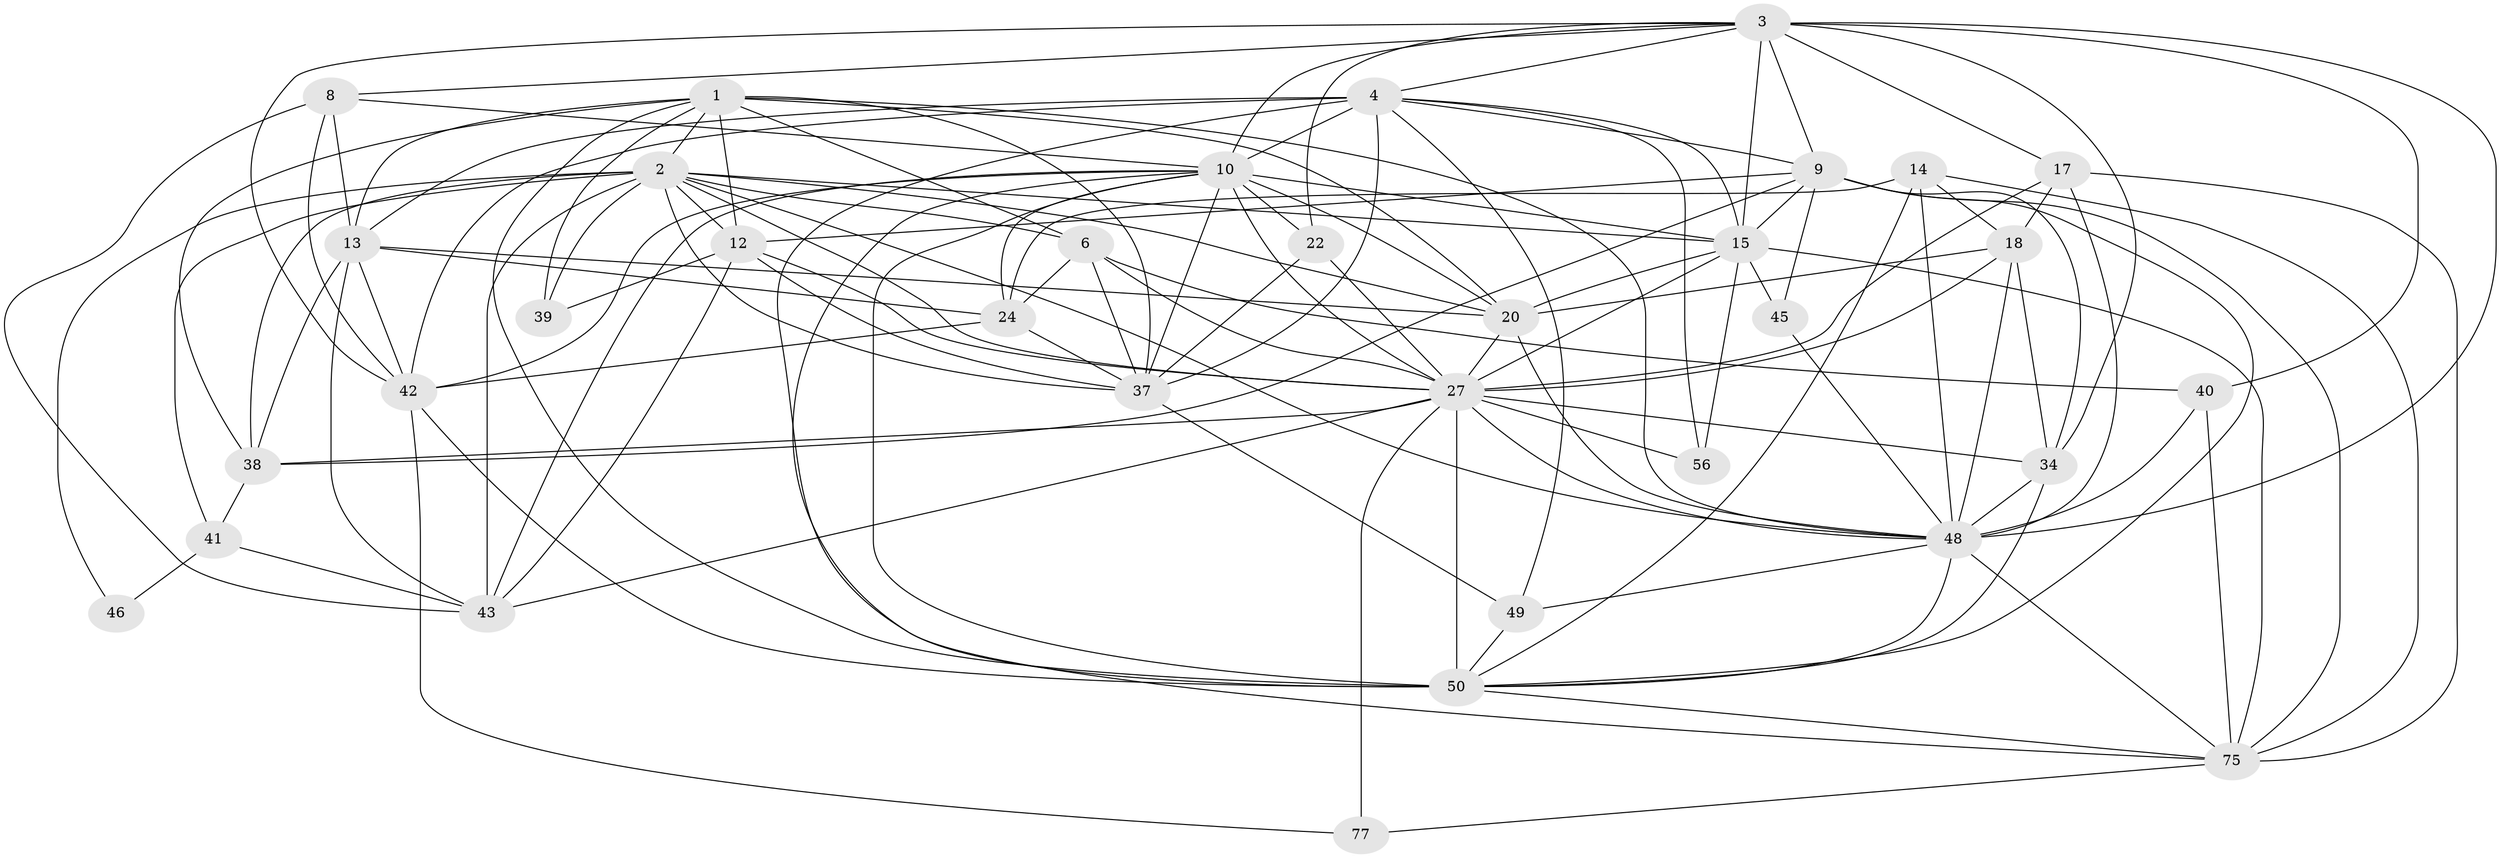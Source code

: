 // original degree distribution, {5: 0.1724137931034483, 3: 0.3017241379310345, 2: 0.11206896551724138, 4: 0.28448275862068967, 8: 0.02586206896551724, 7: 0.04310344827586207, 6: 0.0603448275862069}
// Generated by graph-tools (version 1.1) at 2025/18/03/04/25 18:18:32]
// undirected, 34 vertices, 124 edges
graph export_dot {
graph [start="1"]
  node [color=gray90,style=filled];
  1 [super="+87+5+66+16+96"];
  2 [super="+29"];
  3 [super="+55+54"];
  4 [super="+28+69+57"];
  6 [super="+64"];
  8 [super="+102"];
  9 [super="+86+51"];
  10 [super="+11"];
  12 [super="+47+104"];
  13 [super="+60"];
  14 [super="+30"];
  15 [super="+116+33+32"];
  17 [super="+19"];
  18 [super="+31+99"];
  20 [super="+98+91+21"];
  22;
  24 [super="+35"];
  27 [super="+115+83+113+84+81"];
  34 [super="+73"];
  37 [super="+52+61+80"];
  38 [super="+78+67"];
  39;
  40;
  41;
  42 [super="+74+82"];
  43 [super="+111+108"];
  45;
  46;
  48 [super="+62+53"];
  49 [super="+71"];
  50 [super="+65+58"];
  56 [super="+92"];
  75 [super="+95"];
  77 [super="+114"];
  1 -- 20;
  1 -- 37 [weight=2];
  1 -- 2;
  1 -- 38;
  1 -- 39;
  1 -- 13;
  1 -- 48 [weight=3];
  1 -- 6;
  1 -- 12;
  1 -- 50 [weight=3];
  2 -- 39;
  2 -- 15;
  2 -- 6;
  2 -- 37;
  2 -- 41;
  2 -- 43;
  2 -- 46;
  2 -- 20;
  2 -- 38;
  2 -- 12;
  2 -- 27;
  2 -- 48;
  3 -- 40;
  3 -- 22;
  3 -- 15 [weight=2];
  3 -- 34 [weight=3];
  3 -- 48;
  3 -- 4;
  3 -- 8;
  3 -- 9;
  3 -- 17;
  3 -- 42;
  3 -- 10 [weight=4];
  4 -- 56;
  4 -- 49;
  4 -- 42 [weight=3];
  4 -- 13;
  4 -- 9;
  4 -- 37;
  4 -- 50;
  4 -- 10;
  4 -- 15;
  6 -- 24;
  6 -- 37;
  6 -- 40;
  6 -- 27;
  8 -- 43;
  8 -- 42;
  8 -- 13;
  8 -- 10;
  9 -- 38;
  9 -- 75;
  9 -- 12;
  9 -- 45;
  9 -- 15;
  9 -- 34;
  9 -- 50;
  10 -- 43;
  10 -- 37;
  10 -- 42;
  10 -- 75;
  10 -- 15 [weight=2];
  10 -- 20;
  10 -- 22;
  10 -- 24 [weight=3];
  10 -- 27;
  10 -- 50 [weight=2];
  12 -- 37;
  12 -- 43;
  12 -- 27;
  12 -- 39 [weight=2];
  13 -- 42;
  13 -- 38;
  13 -- 43;
  13 -- 20;
  13 -- 24;
  14 -- 24;
  14 -- 75;
  14 -- 18;
  14 -- 48;
  14 -- 50;
  15 -- 56;
  15 -- 45;
  15 -- 27;
  15 -- 20;
  15 -- 75;
  17 -- 75 [weight=2];
  17 -- 18;
  17 -- 27;
  17 -- 48;
  18 -- 48;
  18 -- 20;
  18 -- 27;
  18 -- 34;
  20 -- 27;
  20 -- 48;
  22 -- 37;
  22 -- 27;
  24 -- 42;
  24 -- 37;
  27 -- 48;
  27 -- 77;
  27 -- 43;
  27 -- 34;
  27 -- 38;
  27 -- 56;
  27 -- 50;
  34 -- 48;
  34 -- 50 [weight=2];
  37 -- 49;
  38 -- 41;
  40 -- 75;
  40 -- 48;
  41 -- 46;
  41 -- 43;
  42 -- 50;
  42 -- 77;
  45 -- 48;
  48 -- 49;
  48 -- 75;
  48 -- 50;
  49 -- 50;
  50 -- 75;
  75 -- 77;
}
